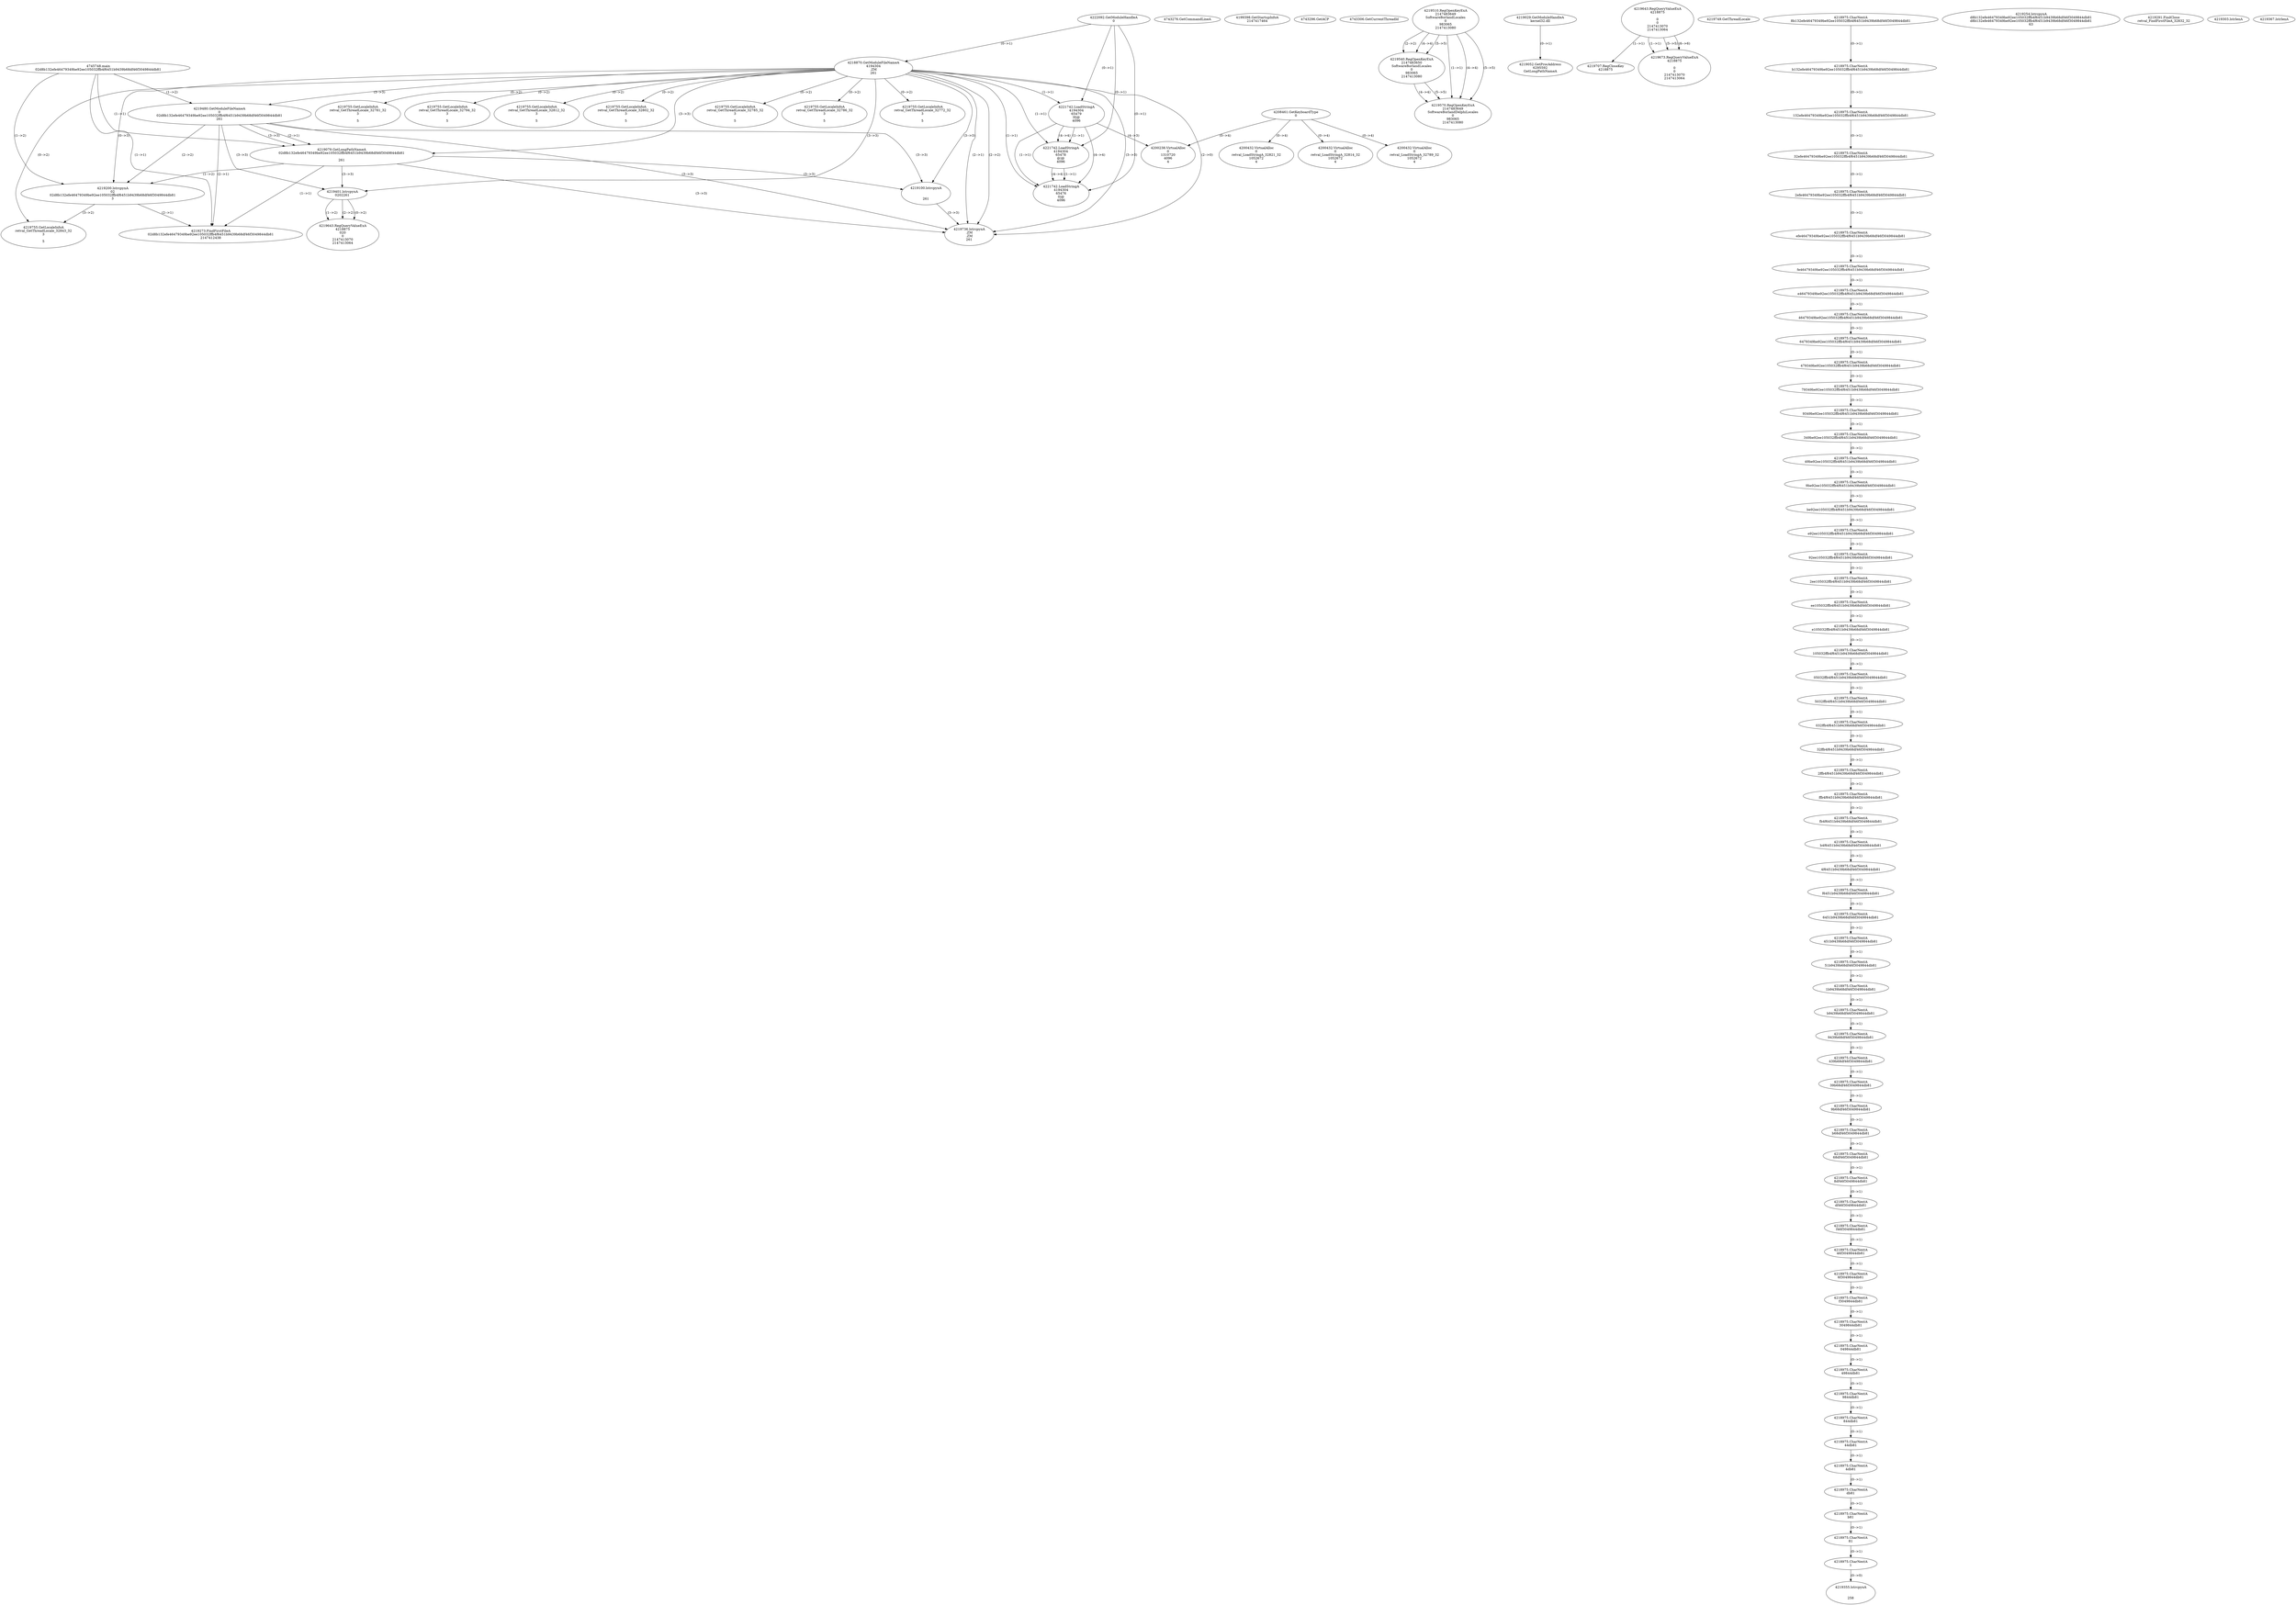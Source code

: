 // Global SCDG with merge call
digraph {
	0 [label="4745748.main
02d8b132efe46479349be92ee105032ffb4f6451b9439b68df46f3049844db81"]
	1 [label="4222092.GetModuleHandleA
0"]
	2 [label="4208461.GetKeyboardType
0"]
	3 [label="4743276.GetCommandLineA
"]
	4 [label="4199398.GetStartupInfoA
2147417464"]
	5 [label="4743296.GetACP
"]
	6 [label="4743306.GetCurrentThreadId
"]
	7 [label="4218870.GetModuleFileNameA
4194304
.ZM
261"]
	1 -> 7 [label="(0-->1)"]
	8 [label="4219480.GetModuleFileNameA
0
02d8b132efe46479349be92ee105032ffb4f6451b9439b68df46f3049844db81
261"]
	0 -> 8 [label="(1-->2)"]
	7 -> 8 [label="(3-->3)"]
	9 [label="4219510.RegOpenKeyExA
2147483649
Software\Borland\Locales
0
983065
2147413080"]
	10 [label="4219029.GetModuleHandleA
kernel32.dll"]
	11 [label="4219052.GetProcAddress
6295592
GetLongPathNameA"]
	10 -> 11 [label="(0-->1)"]
	12 [label="4219079.GetLongPathNameA
02d8b132efe46479349be92ee105032ffb4f6451b9439b68df46f3049844db81

261"]
	0 -> 12 [label="(1-->1)"]
	8 -> 12 [label="(2-->1)"]
	7 -> 12 [label="(3-->3)"]
	8 -> 12 [label="(3-->3)"]
	13 [label="4219100.lstrcpynA


261"]
	7 -> 13 [label="(3-->3)"]
	8 -> 13 [label="(3-->3)"]
	12 -> 13 [label="(3-->3)"]
	14 [label="4219643.RegQueryValueExA
4218875

0
0
2147413070
2147413064"]
	15 [label="4219707.RegCloseKey
4218875"]
	14 -> 15 [label="(1-->1)"]
	16 [label="4219736.lstrcpynA
.ZM
.ZM
261"]
	7 -> 16 [label="(2-->1)"]
	7 -> 16 [label="(2-->2)"]
	7 -> 16 [label="(3-->3)"]
	8 -> 16 [label="(3-->3)"]
	12 -> 16 [label="(3-->3)"]
	13 -> 16 [label="(3-->3)"]
	7 -> 16 [label="(2-->0)"]
	17 [label="4219749.GetThreadLocale
"]
	18 [label="4219755.GetLocaleInfoA
retval_GetThreadLocale_32781_32
3

5"]
	7 -> 18 [label="(0-->2)"]
	19 [label="4221742.LoadStringA
4194304
65479
H|@
4096"]
	1 -> 19 [label="(0-->1)"]
	7 -> 19 [label="(1-->1)"]
	20 [label="4221742.LoadStringA
4194304
65478
@|@
4096"]
	1 -> 20 [label="(0-->1)"]
	7 -> 20 [label="(1-->1)"]
	19 -> 20 [label="(1-->1)"]
	19 -> 20 [label="(4-->4)"]
	21 [label="4200432.VirtualAlloc
0
retval_LoadStringA_32821_32
1052672
4"]
	2 -> 21 [label="(0-->4)"]
	22 [label="4219540.RegOpenKeyExA
2147483650
Software\Borland\Locales
0
983065
2147413080"]
	9 -> 22 [label="(2-->2)"]
	9 -> 22 [label="(4-->4)"]
	9 -> 22 [label="(5-->5)"]
	23 [label="4219755.GetLocaleInfoA
retval_GetThreadLocale_32794_32
3

5"]
	7 -> 23 [label="(0-->2)"]
	24 [label="4219570.RegOpenKeyExA
2147483649
Software\Borland\Delphi\Locales
0
983065
2147413080"]
	9 -> 24 [label="(1-->1)"]
	9 -> 24 [label="(4-->4)"]
	22 -> 24 [label="(4-->4)"]
	9 -> 24 [label="(5-->5)"]
	22 -> 24 [label="(5-->5)"]
	25 [label="4219673.RegQueryValueExA
4218875

0
0
2147413070
2147413064"]
	14 -> 25 [label="(1-->1)"]
	14 -> 25 [label="(5-->5)"]
	14 -> 25 [label="(6-->6)"]
	26 [label="4219755.GetLocaleInfoA
retval_GetThreadLocale_32812_32
3

5"]
	7 -> 26 [label="(0-->2)"]
	27 [label="4200432.VirtualAlloc
0
retval_LoadStringA_32814_32
1052672
4"]
	2 -> 27 [label="(0-->4)"]
	28 [label="4219755.GetLocaleInfoA
retval_GetThreadLocale_32802_32
3

5"]
	7 -> 28 [label="(0-->2)"]
	29 [label="4200238.VirtualAlloc
0
1310720
4096
4"]
	19 -> 29 [label="(4-->3)"]
	2 -> 29 [label="(0-->4)"]
	30 [label="4219755.GetLocaleInfoA
retval_GetThreadLocale_32785_32
3

5"]
	7 -> 30 [label="(0-->2)"]
	31 [label="4200432.VirtualAlloc
0
retval_LoadStringA_32789_32
1052672
4"]
	2 -> 31 [label="(0-->4)"]
	32 [label="4219755.GetLocaleInfoA
retval_GetThreadLocale_32786_32
3

5"]
	7 -> 32 [label="(0-->2)"]
	33 [label="4221742.LoadStringA
4194304
65476
0|@
4096"]
	1 -> 33 [label="(0-->1)"]
	7 -> 33 [label="(1-->1)"]
	19 -> 33 [label="(1-->1)"]
	20 -> 33 [label="(1-->1)"]
	19 -> 33 [label="(4-->4)"]
	20 -> 33 [label="(4-->4)"]
	34 [label="4219755.GetLocaleInfoA
retval_GetThreadLocale_32772_32
3

5"]
	7 -> 34 [label="(0-->2)"]
	35 [label="4219200.lstrcpynA
02
02d8b132efe46479349be92ee105032ffb4f6451b9439b68df46f3049844db81
3"]
	0 -> 35 [label="(1-->2)"]
	8 -> 35 [label="(2-->2)"]
	12 -> 35 [label="(1-->2)"]
	7 -> 35 [label="(0-->3)"]
	36 [label="4218975.CharNextA
8b132efe46479349be92ee105032ffb4f6451b9439b68df46f3049844db81"]
	37 [label="4218975.CharNextA
b132efe46479349be92ee105032ffb4f6451b9439b68df46f3049844db81"]
	36 -> 37 [label="(0-->1)"]
	38 [label="4218975.CharNextA
132efe46479349be92ee105032ffb4f6451b9439b68df46f3049844db81"]
	37 -> 38 [label="(0-->1)"]
	39 [label="4218975.CharNextA
32efe46479349be92ee105032ffb4f6451b9439b68df46f3049844db81"]
	38 -> 39 [label="(0-->1)"]
	40 [label="4218975.CharNextA
2efe46479349be92ee105032ffb4f6451b9439b68df46f3049844db81"]
	39 -> 40 [label="(0-->1)"]
	41 [label="4218975.CharNextA
efe46479349be92ee105032ffb4f6451b9439b68df46f3049844db81"]
	40 -> 41 [label="(0-->1)"]
	42 [label="4218975.CharNextA
fe46479349be92ee105032ffb4f6451b9439b68df46f3049844db81"]
	41 -> 42 [label="(0-->1)"]
	43 [label="4218975.CharNextA
e46479349be92ee105032ffb4f6451b9439b68df46f3049844db81"]
	42 -> 43 [label="(0-->1)"]
	44 [label="4218975.CharNextA
46479349be92ee105032ffb4f6451b9439b68df46f3049844db81"]
	43 -> 44 [label="(0-->1)"]
	45 [label="4218975.CharNextA
6479349be92ee105032ffb4f6451b9439b68df46f3049844db81"]
	44 -> 45 [label="(0-->1)"]
	46 [label="4218975.CharNextA
479349be92ee105032ffb4f6451b9439b68df46f3049844db81"]
	45 -> 46 [label="(0-->1)"]
	47 [label="4218975.CharNextA
79349be92ee105032ffb4f6451b9439b68df46f3049844db81"]
	46 -> 47 [label="(0-->1)"]
	48 [label="4218975.CharNextA
9349be92ee105032ffb4f6451b9439b68df46f3049844db81"]
	47 -> 48 [label="(0-->1)"]
	49 [label="4218975.CharNextA
349be92ee105032ffb4f6451b9439b68df46f3049844db81"]
	48 -> 49 [label="(0-->1)"]
	50 [label="4218975.CharNextA
49be92ee105032ffb4f6451b9439b68df46f3049844db81"]
	49 -> 50 [label="(0-->1)"]
	51 [label="4218975.CharNextA
9be92ee105032ffb4f6451b9439b68df46f3049844db81"]
	50 -> 51 [label="(0-->1)"]
	52 [label="4218975.CharNextA
be92ee105032ffb4f6451b9439b68df46f3049844db81"]
	51 -> 52 [label="(0-->1)"]
	53 [label="4218975.CharNextA
e92ee105032ffb4f6451b9439b68df46f3049844db81"]
	52 -> 53 [label="(0-->1)"]
	54 [label="4218975.CharNextA
92ee105032ffb4f6451b9439b68df46f3049844db81"]
	53 -> 54 [label="(0-->1)"]
	55 [label="4218975.CharNextA
2ee105032ffb4f6451b9439b68df46f3049844db81"]
	54 -> 55 [label="(0-->1)"]
	56 [label="4218975.CharNextA
ee105032ffb4f6451b9439b68df46f3049844db81"]
	55 -> 56 [label="(0-->1)"]
	57 [label="4218975.CharNextA
e105032ffb4f6451b9439b68df46f3049844db81"]
	56 -> 57 [label="(0-->1)"]
	58 [label="4218975.CharNextA
105032ffb4f6451b9439b68df46f3049844db81"]
	57 -> 58 [label="(0-->1)"]
	59 [label="4218975.CharNextA
05032ffb4f6451b9439b68df46f3049844db81"]
	58 -> 59 [label="(0-->1)"]
	60 [label="4218975.CharNextA
5032ffb4f6451b9439b68df46f3049844db81"]
	59 -> 60 [label="(0-->1)"]
	61 [label="4218975.CharNextA
032ffb4f6451b9439b68df46f3049844db81"]
	60 -> 61 [label="(0-->1)"]
	62 [label="4218975.CharNextA
32ffb4f6451b9439b68df46f3049844db81"]
	61 -> 62 [label="(0-->1)"]
	63 [label="4218975.CharNextA
2ffb4f6451b9439b68df46f3049844db81"]
	62 -> 63 [label="(0-->1)"]
	64 [label="4218975.CharNextA
ffb4f6451b9439b68df46f3049844db81"]
	63 -> 64 [label="(0-->1)"]
	65 [label="4218975.CharNextA
fb4f6451b9439b68df46f3049844db81"]
	64 -> 65 [label="(0-->1)"]
	66 [label="4218975.CharNextA
b4f6451b9439b68df46f3049844db81"]
	65 -> 66 [label="(0-->1)"]
	67 [label="4218975.CharNextA
4f6451b9439b68df46f3049844db81"]
	66 -> 67 [label="(0-->1)"]
	68 [label="4218975.CharNextA
f6451b9439b68df46f3049844db81"]
	67 -> 68 [label="(0-->1)"]
	69 [label="4218975.CharNextA
6451b9439b68df46f3049844db81"]
	68 -> 69 [label="(0-->1)"]
	70 [label="4218975.CharNextA
451b9439b68df46f3049844db81"]
	69 -> 70 [label="(0-->1)"]
	71 [label="4218975.CharNextA
51b9439b68df46f3049844db81"]
	70 -> 71 [label="(0-->1)"]
	72 [label="4218975.CharNextA
1b9439b68df46f3049844db81"]
	71 -> 72 [label="(0-->1)"]
	73 [label="4218975.CharNextA
b9439b68df46f3049844db81"]
	72 -> 73 [label="(0-->1)"]
	74 [label="4218975.CharNextA
9439b68df46f3049844db81"]
	73 -> 74 [label="(0-->1)"]
	75 [label="4218975.CharNextA
439b68df46f3049844db81"]
	74 -> 75 [label="(0-->1)"]
	76 [label="4218975.CharNextA
39b68df46f3049844db81"]
	75 -> 76 [label="(0-->1)"]
	77 [label="4218975.CharNextA
9b68df46f3049844db81"]
	76 -> 77 [label="(0-->1)"]
	78 [label="4218975.CharNextA
b68df46f3049844db81"]
	77 -> 78 [label="(0-->1)"]
	79 [label="4218975.CharNextA
68df46f3049844db81"]
	78 -> 79 [label="(0-->1)"]
	80 [label="4218975.CharNextA
8df46f3049844db81"]
	79 -> 80 [label="(0-->1)"]
	81 [label="4218975.CharNextA
df46f3049844db81"]
	80 -> 81 [label="(0-->1)"]
	82 [label="4218975.CharNextA
f46f3049844db81"]
	81 -> 82 [label="(0-->1)"]
	83 [label="4218975.CharNextA
46f3049844db81"]
	82 -> 83 [label="(0-->1)"]
	84 [label="4218975.CharNextA
6f3049844db81"]
	83 -> 84 [label="(0-->1)"]
	85 [label="4218975.CharNextA
f3049844db81"]
	84 -> 85 [label="(0-->1)"]
	86 [label="4218975.CharNextA
3049844db81"]
	85 -> 86 [label="(0-->1)"]
	87 [label="4218975.CharNextA
049844db81"]
	86 -> 87 [label="(0-->1)"]
	88 [label="4218975.CharNextA
49844db81"]
	87 -> 88 [label="(0-->1)"]
	89 [label="4218975.CharNextA
9844db81"]
	88 -> 89 [label="(0-->1)"]
	90 [label="4218975.CharNextA
844db81"]
	89 -> 90 [label="(0-->1)"]
	91 [label="4218975.CharNextA
44db81"]
	90 -> 91 [label="(0-->1)"]
	92 [label="4218975.CharNextA
4db81"]
	91 -> 92 [label="(0-->1)"]
	93 [label="4218975.CharNextA
db81"]
	92 -> 93 [label="(0-->1)"]
	94 [label="4218975.CharNextA
b81"]
	93 -> 94 [label="(0-->1)"]
	95 [label="4218975.CharNextA
81"]
	94 -> 95 [label="(0-->1)"]
	96 [label="4218975.CharNextA
1"]
	95 -> 96 [label="(0-->1)"]
	97 [label="4219254.lstrcpynA
d8b132efe46479349be92ee105032ffb4f6451b9439b68df46f3049844db81
d8b132efe46479349be92ee105032ffb4f6451b9439b68df46f3049844db81
63"]
	98 [label="4219273.FindFirstFileA
02d8b132efe46479349be92ee105032ffb4f6451b9439b68df46f3049844db81
2147412438"]
	0 -> 98 [label="(1-->1)"]
	8 -> 98 [label="(2-->1)"]
	12 -> 98 [label="(1-->1)"]
	35 -> 98 [label="(2-->1)"]
	99 [label="4219291.FindClose
retval_FindFirstFileA_32832_32"]
	100 [label="4219303.lstrlenA
"]
	101 [label="4219355.lstrcpynA


258"]
	96 -> 101 [label="(0-->0)"]
	102 [label="4219367.lstrlenA
"]
	103 [label="4219401.lstrcpynA
02\
02\
261"]
	7 -> 103 [label="(3-->3)"]
	8 -> 103 [label="(3-->3)"]
	12 -> 103 [label="(3-->3)"]
	104 [label="4219643.RegQueryValueExA
4218875
02\
0
0
2147413070
2147413064"]
	103 -> 104 [label="(1-->2)"]
	103 -> 104 [label="(2-->2)"]
	103 -> 104 [label="(0-->2)"]
	105 [label="4219755.GetLocaleInfoA
retval_GetThreadLocale_32843_32
3

5"]
	7 -> 105 [label="(0-->2)"]
	35 -> 105 [label="(3-->2)"]
}
